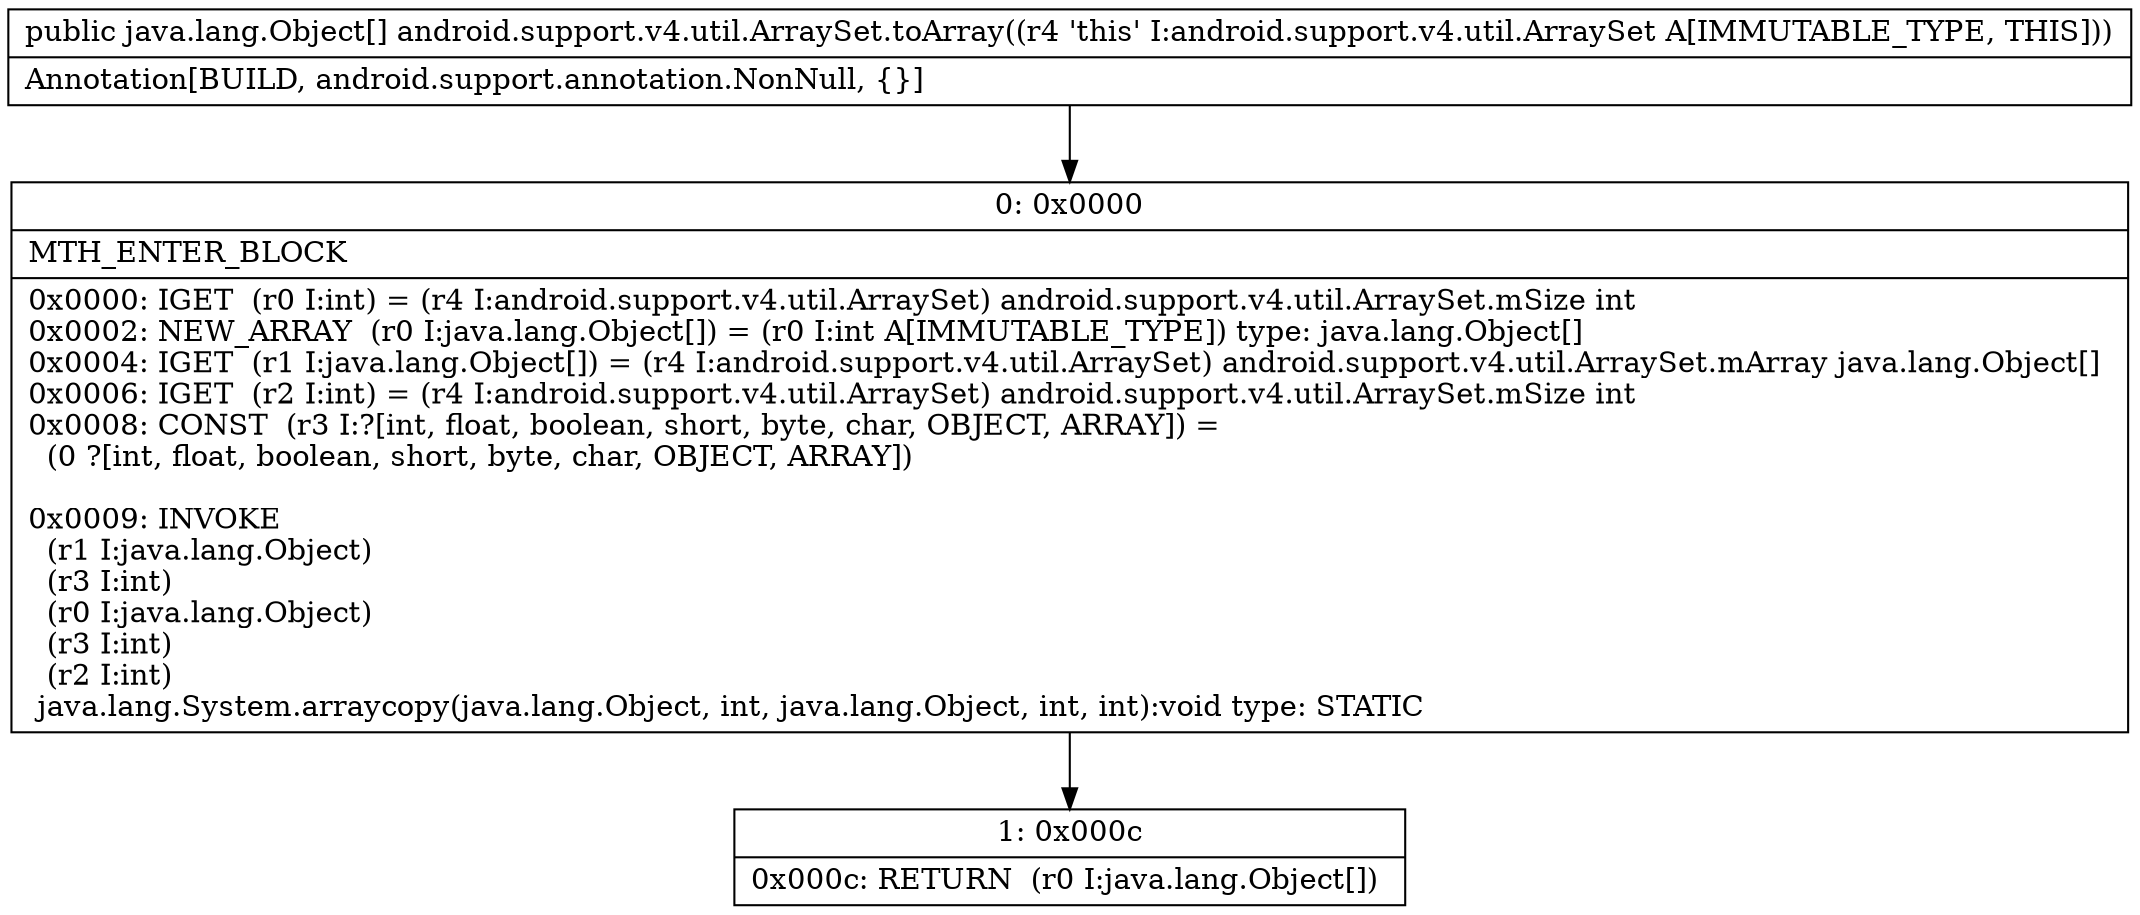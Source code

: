 digraph "CFG forandroid.support.v4.util.ArraySet.toArray()[Ljava\/lang\/Object;" {
Node_0 [shape=record,label="{0\:\ 0x0000|MTH_ENTER_BLOCK\l|0x0000: IGET  (r0 I:int) = (r4 I:android.support.v4.util.ArraySet) android.support.v4.util.ArraySet.mSize int \l0x0002: NEW_ARRAY  (r0 I:java.lang.Object[]) = (r0 I:int A[IMMUTABLE_TYPE]) type: java.lang.Object[] \l0x0004: IGET  (r1 I:java.lang.Object[]) = (r4 I:android.support.v4.util.ArraySet) android.support.v4.util.ArraySet.mArray java.lang.Object[] \l0x0006: IGET  (r2 I:int) = (r4 I:android.support.v4.util.ArraySet) android.support.v4.util.ArraySet.mSize int \l0x0008: CONST  (r3 I:?[int, float, boolean, short, byte, char, OBJECT, ARRAY]) = \l  (0 ?[int, float, boolean, short, byte, char, OBJECT, ARRAY])\l \l0x0009: INVOKE  \l  (r1 I:java.lang.Object)\l  (r3 I:int)\l  (r0 I:java.lang.Object)\l  (r3 I:int)\l  (r2 I:int)\l java.lang.System.arraycopy(java.lang.Object, int, java.lang.Object, int, int):void type: STATIC \l}"];
Node_1 [shape=record,label="{1\:\ 0x000c|0x000c: RETURN  (r0 I:java.lang.Object[]) \l}"];
MethodNode[shape=record,label="{public java.lang.Object[] android.support.v4.util.ArraySet.toArray((r4 'this' I:android.support.v4.util.ArraySet A[IMMUTABLE_TYPE, THIS]))  | Annotation[BUILD, android.support.annotation.NonNull, \{\}]\l}"];
MethodNode -> Node_0;
Node_0 -> Node_1;
}

